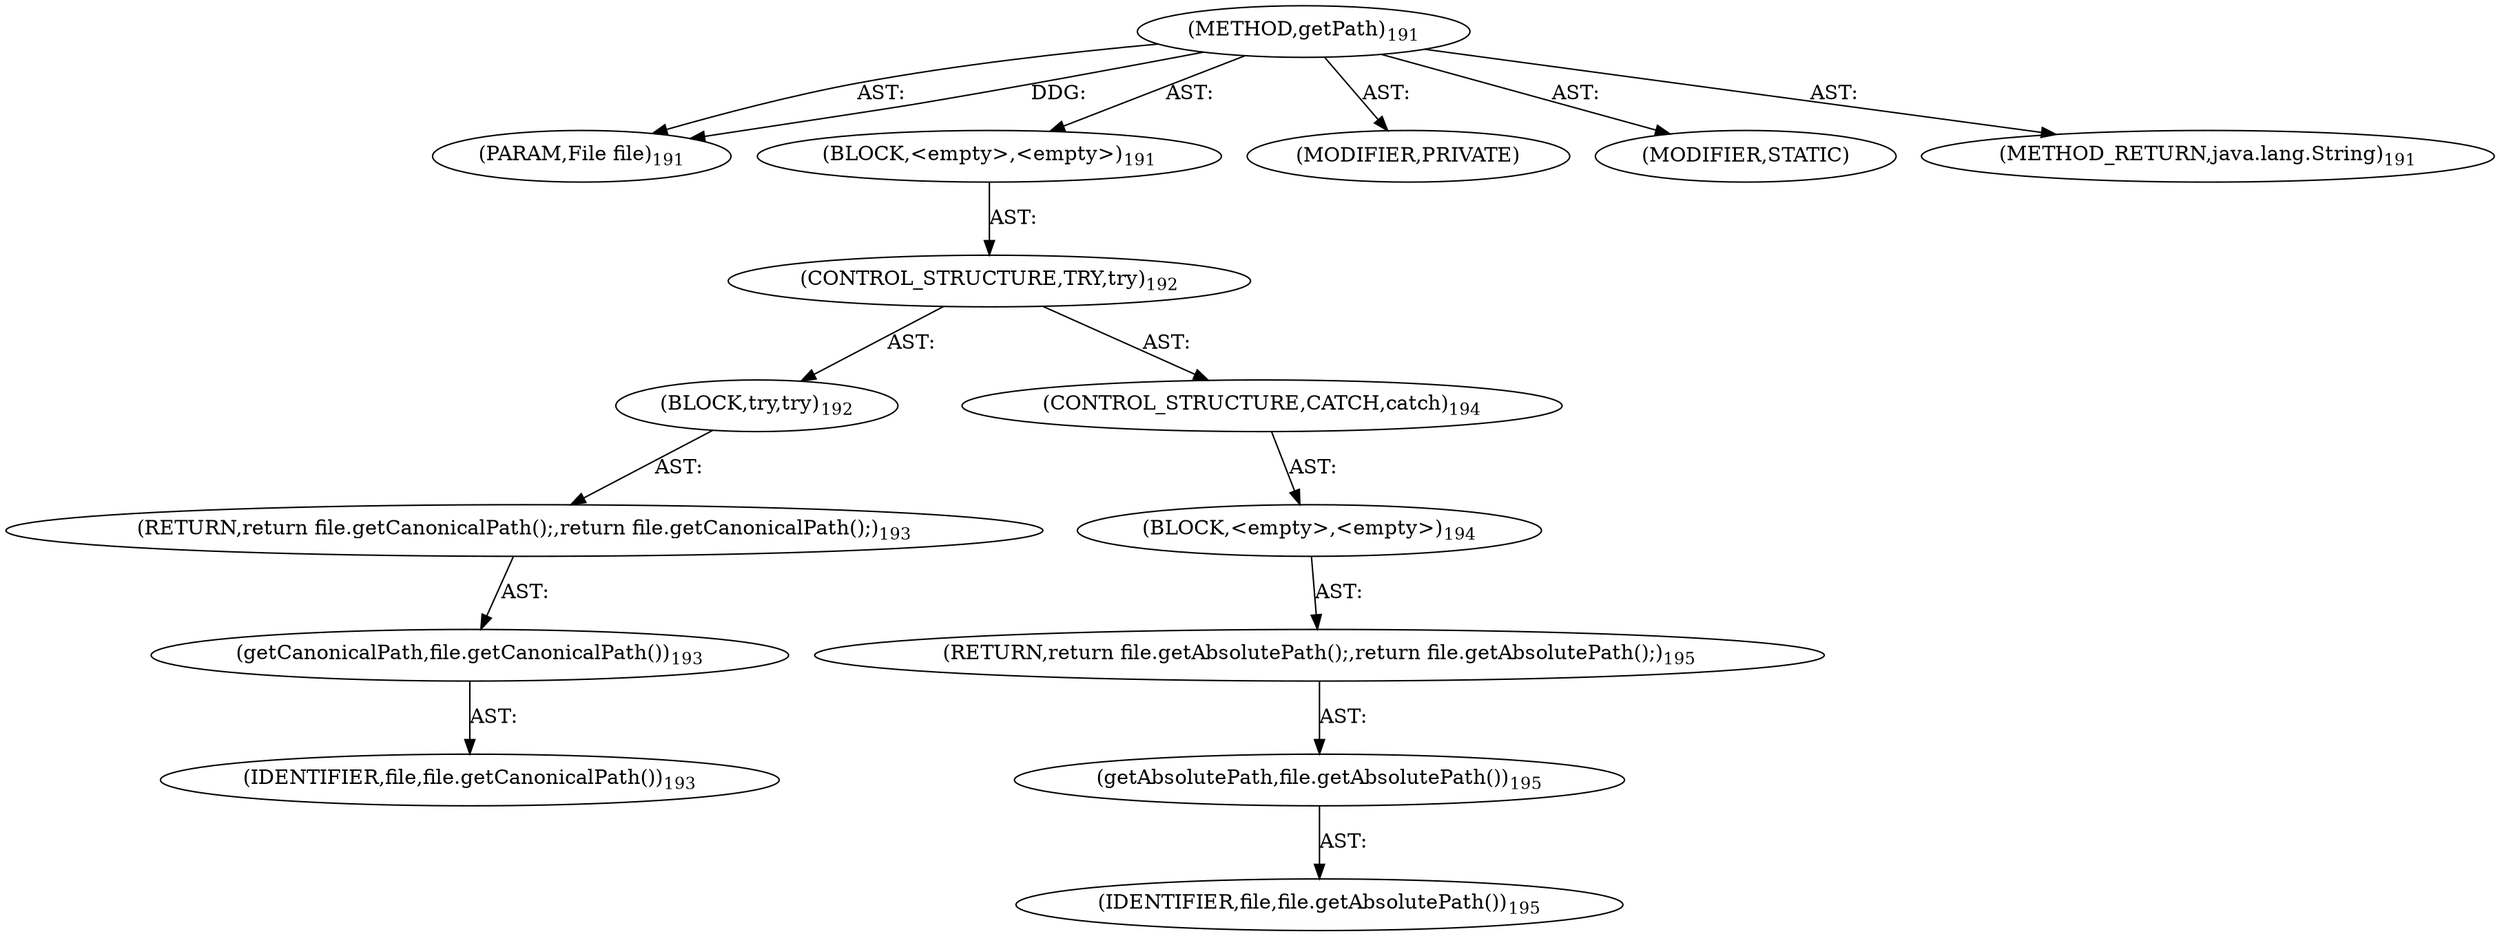 digraph "getPath" {  
"111669149699" [label = <(METHOD,getPath)<SUB>191</SUB>> ]
"115964116997" [label = <(PARAM,File file)<SUB>191</SUB>> ]
"25769803794" [label = <(BLOCK,&lt;empty&gt;,&lt;empty&gt;)<SUB>191</SUB>> ]
"47244640266" [label = <(CONTROL_STRUCTURE,TRY,try)<SUB>192</SUB>> ]
"25769803795" [label = <(BLOCK,try,try)<SUB>192</SUB>> ]
"146028888066" [label = <(RETURN,return file.getCanonicalPath();,return file.getCanonicalPath();)<SUB>193</SUB>> ]
"30064771171" [label = <(getCanonicalPath,file.getCanonicalPath())<SUB>193</SUB>> ]
"68719476803" [label = <(IDENTIFIER,file,file.getCanonicalPath())<SUB>193</SUB>> ]
"47244640267" [label = <(CONTROL_STRUCTURE,CATCH,catch)<SUB>194</SUB>> ]
"25769803796" [label = <(BLOCK,&lt;empty&gt;,&lt;empty&gt;)<SUB>194</SUB>> ]
"146028888067" [label = <(RETURN,return file.getAbsolutePath();,return file.getAbsolutePath();)<SUB>195</SUB>> ]
"30064771172" [label = <(getAbsolutePath,file.getAbsolutePath())<SUB>195</SUB>> ]
"68719476804" [label = <(IDENTIFIER,file,file.getAbsolutePath())<SUB>195</SUB>> ]
"133143986186" [label = <(MODIFIER,PRIVATE)> ]
"133143986187" [label = <(MODIFIER,STATIC)> ]
"128849018883" [label = <(METHOD_RETURN,java.lang.String)<SUB>191</SUB>> ]
  "111669149699" -> "115964116997"  [ label = "AST: "] 
  "111669149699" -> "25769803794"  [ label = "AST: "] 
  "111669149699" -> "133143986186"  [ label = "AST: "] 
  "111669149699" -> "133143986187"  [ label = "AST: "] 
  "111669149699" -> "128849018883"  [ label = "AST: "] 
  "25769803794" -> "47244640266"  [ label = "AST: "] 
  "47244640266" -> "25769803795"  [ label = "AST: "] 
  "47244640266" -> "47244640267"  [ label = "AST: "] 
  "25769803795" -> "146028888066"  [ label = "AST: "] 
  "146028888066" -> "30064771171"  [ label = "AST: "] 
  "30064771171" -> "68719476803"  [ label = "AST: "] 
  "47244640267" -> "25769803796"  [ label = "AST: "] 
  "25769803796" -> "146028888067"  [ label = "AST: "] 
  "146028888067" -> "30064771172"  [ label = "AST: "] 
  "30064771172" -> "68719476804"  [ label = "AST: "] 
  "111669149699" -> "115964116997"  [ label = "DDG: "] 
}
